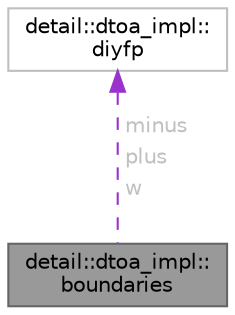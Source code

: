 digraph "detail::dtoa_impl::boundaries"
{
 // LATEX_PDF_SIZE
  bgcolor="transparent";
  edge [fontname=Helvetica,fontsize=10,labelfontname=Helvetica,labelfontsize=10];
  node [fontname=Helvetica,fontsize=10,shape=box,height=0.2,width=0.4];
  Node1 [id="Node000001",label="detail::dtoa_impl::\lboundaries",height=0.2,width=0.4,color="gray40", fillcolor="grey60", style="filled", fontcolor="black",tooltip=" "];
  Node2 -> Node1 [id="edge1_Node000001_Node000002",dir="back",color="darkorchid3",style="dashed",tooltip=" ",label=<<TABLE CELLBORDER="0" BORDER="0"><TR><TD VALIGN="top" ALIGN="LEFT" CELLPADDING="1" CELLSPACING="0">minus</TD></TR>
<TR><TD VALIGN="top" ALIGN="LEFT" CELLPADDING="1" CELLSPACING="0">plus</TD></TR>
<TR><TD VALIGN="top" ALIGN="LEFT" CELLPADDING="1" CELLSPACING="0">w</TD></TR>
</TABLE>> ,fontcolor="grey" ];
  Node2 [id="Node000002",label="detail::dtoa_impl::\ldiyfp",height=0.2,width=0.4,color="grey75", fillcolor="white", style="filled",URL="$structdetail_1_1dtoa__impl_1_1diyfp.html",tooltip=" "];
}
